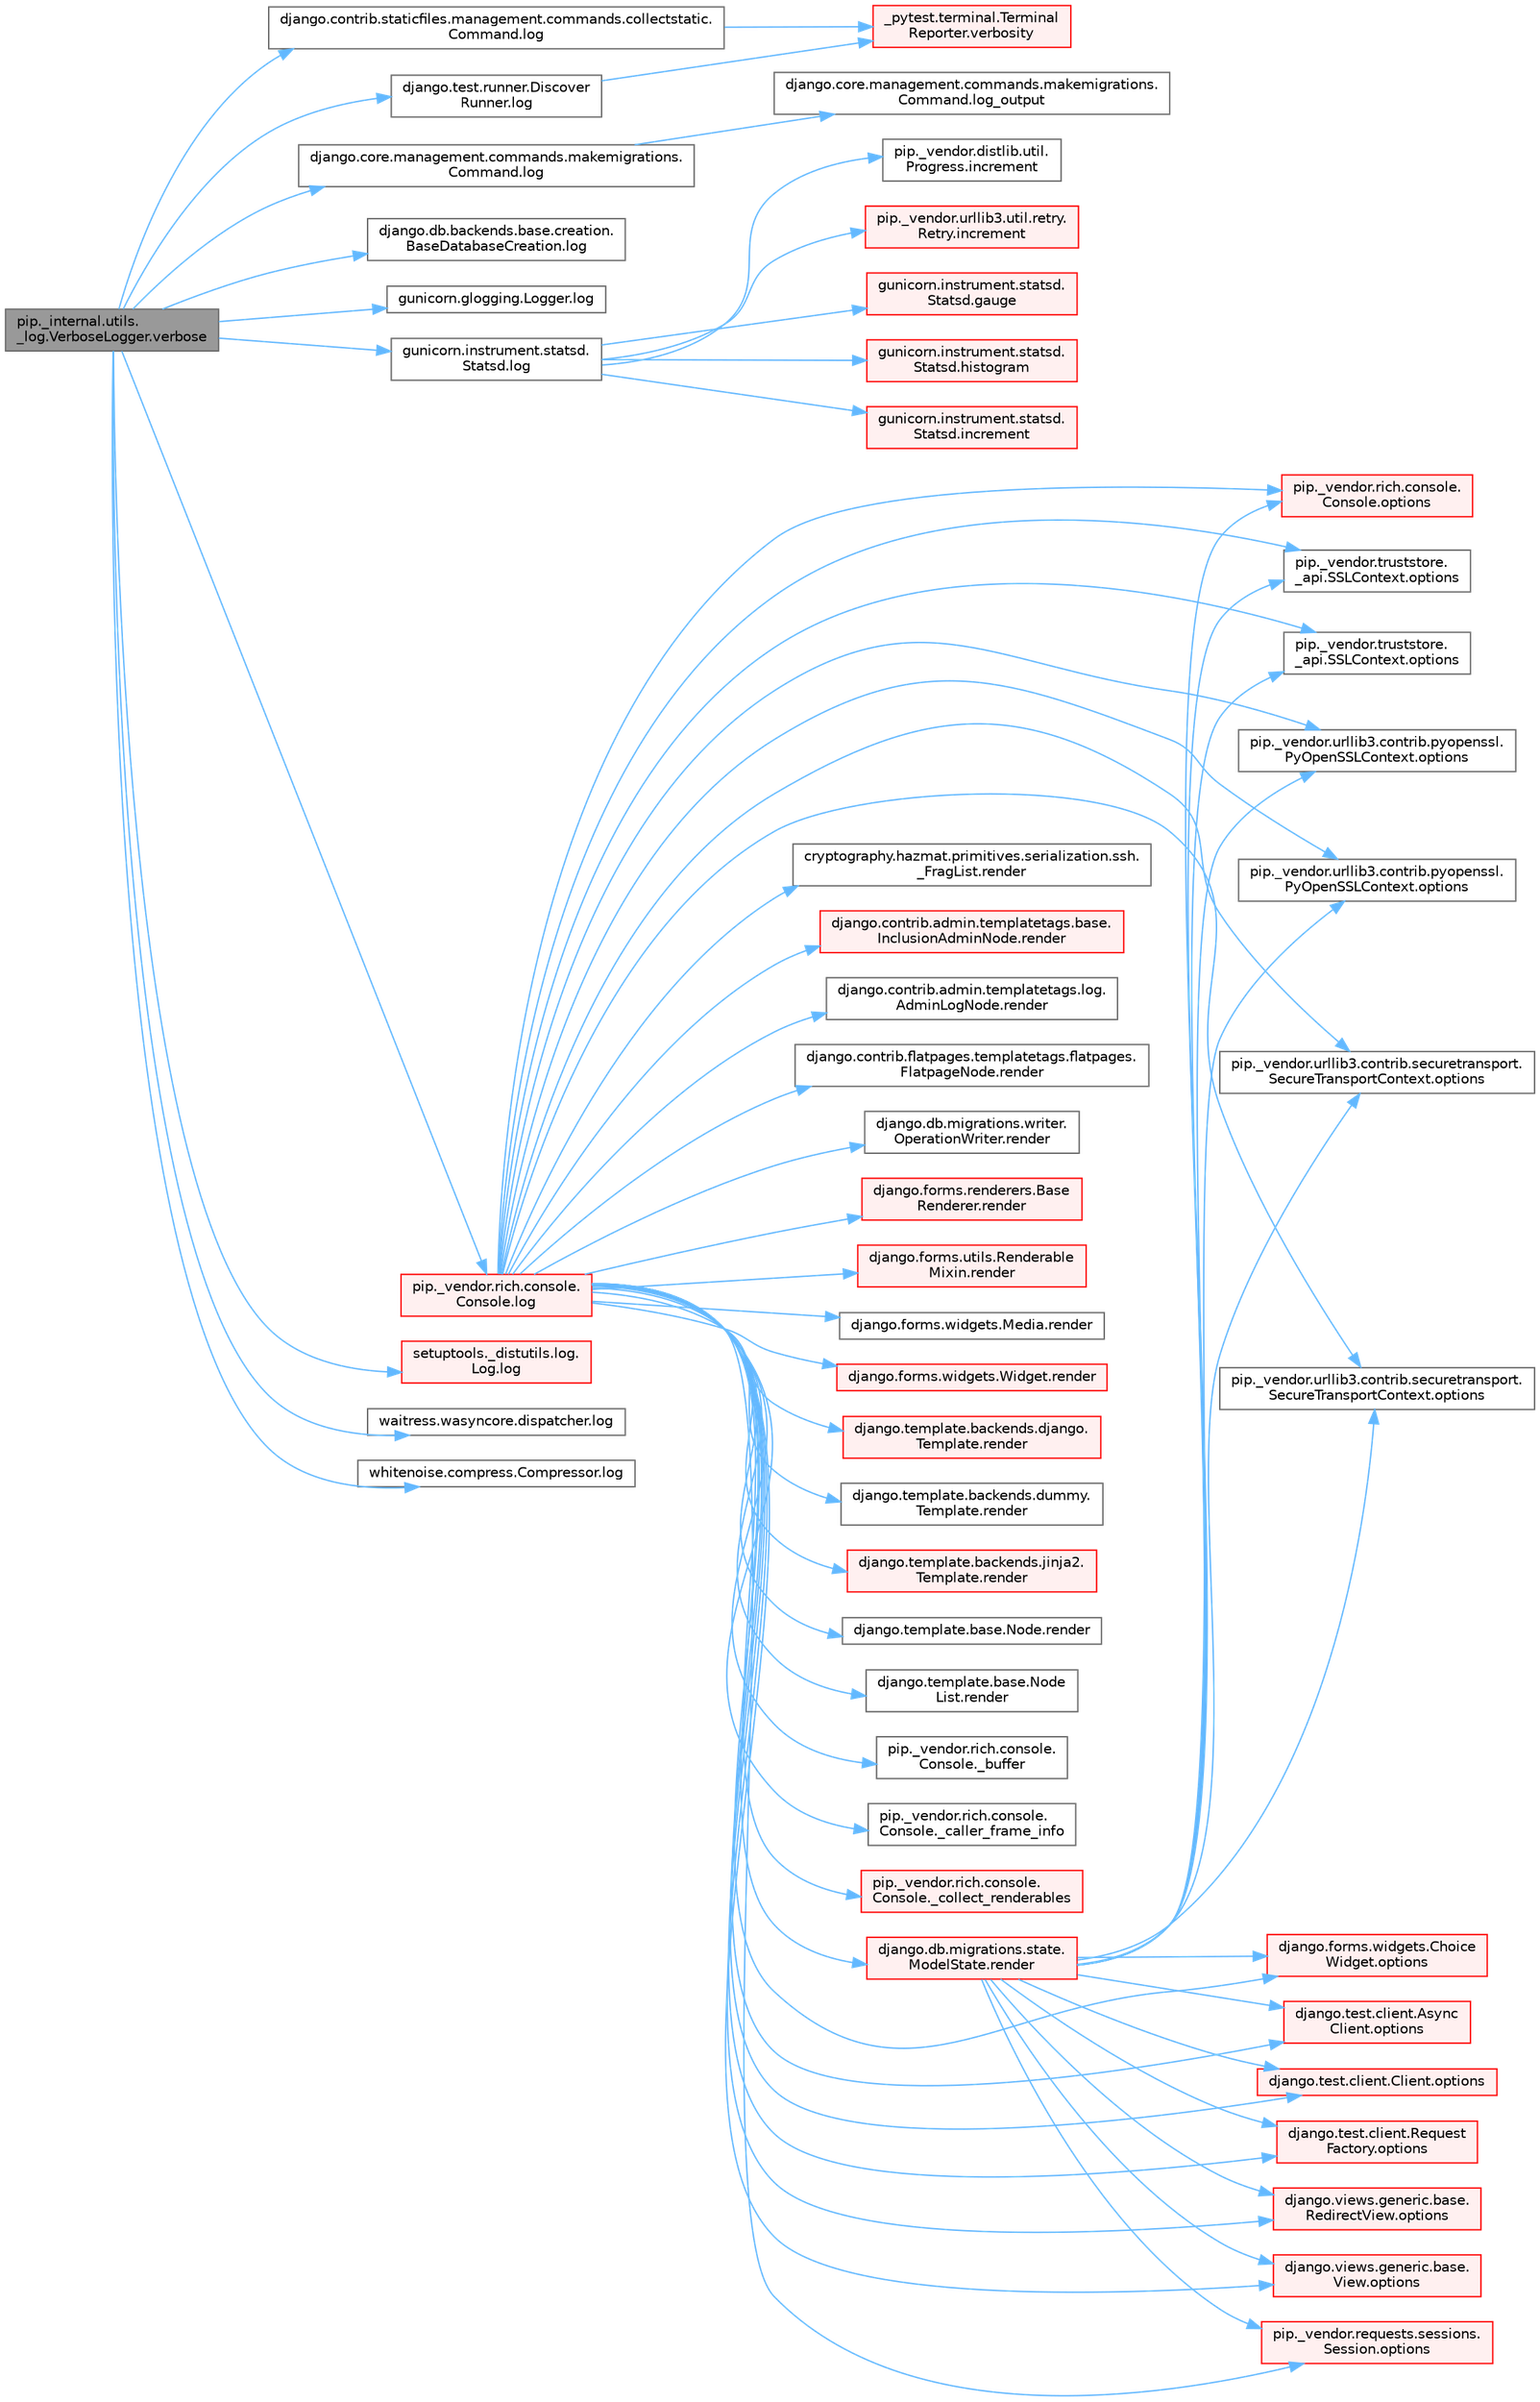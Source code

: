 digraph "pip._internal.utils._log.VerboseLogger.verbose"
{
 // LATEX_PDF_SIZE
  bgcolor="transparent";
  edge [fontname=Helvetica,fontsize=10,labelfontname=Helvetica,labelfontsize=10];
  node [fontname=Helvetica,fontsize=10,shape=box,height=0.2,width=0.4];
  rankdir="LR";
  Node1 [id="Node000001",label="pip._internal.utils.\l_log.VerboseLogger.verbose",height=0.2,width=0.4,color="gray40", fillcolor="grey60", style="filled", fontcolor="black",tooltip=" "];
  Node1 -> Node2 [id="edge1_Node000001_Node000002",color="steelblue1",style="solid",tooltip=" "];
  Node2 [id="Node000002",label="django.contrib.staticfiles.management.commands.collectstatic.\lCommand.log",height=0.2,width=0.4,color="grey40", fillcolor="white", style="filled",URL="$classdjango_1_1contrib_1_1staticfiles_1_1management_1_1commands_1_1collectstatic_1_1_command.html#a0e93191b90ee0993e3286343d0b2de0e",tooltip=" "];
  Node2 -> Node3 [id="edge2_Node000002_Node000003",color="steelblue1",style="solid",tooltip=" "];
  Node3 [id="Node000003",label="_pytest.terminal.Terminal\lReporter.verbosity",height=0.2,width=0.4,color="red", fillcolor="#FFF0F0", style="filled",URL="$class__pytest_1_1terminal_1_1_terminal_reporter.html#a620047ffec9ba4f5cca84af25b3adbcf",tooltip=" "];
  Node1 -> Node6 [id="edge3_Node000001_Node000006",color="steelblue1",style="solid",tooltip=" "];
  Node6 [id="Node000006",label="django.core.management.commands.makemigrations.\lCommand.log",height=0.2,width=0.4,color="grey40", fillcolor="white", style="filled",URL="$classdjango_1_1core_1_1management_1_1commands_1_1makemigrations_1_1_command.html#a0409d121552878a7416460dba8274880",tooltip=" "];
  Node6 -> Node7 [id="edge4_Node000006_Node000007",color="steelblue1",style="solid",tooltip=" "];
  Node7 [id="Node000007",label="django.core.management.commands.makemigrations.\lCommand.log_output",height=0.2,width=0.4,color="grey40", fillcolor="white", style="filled",URL="$classdjango_1_1core_1_1management_1_1commands_1_1makemigrations_1_1_command.html#ad6cb5d402888250fc170034fdee93f6d",tooltip=" "];
  Node1 -> Node8 [id="edge5_Node000001_Node000008",color="steelblue1",style="solid",tooltip=" "];
  Node8 [id="Node000008",label="django.db.backends.base.creation.\lBaseDatabaseCreation.log",height=0.2,width=0.4,color="grey40", fillcolor="white", style="filled",URL="$classdjango_1_1db_1_1backends_1_1base_1_1creation_1_1_base_database_creation.html#ac297ec931db5ec68c271ec0d91be7183",tooltip=" "];
  Node1 -> Node9 [id="edge6_Node000001_Node000009",color="steelblue1",style="solid",tooltip=" "];
  Node9 [id="Node000009",label="django.test.runner.Discover\lRunner.log",height=0.2,width=0.4,color="grey40", fillcolor="white", style="filled",URL="$classdjango_1_1test_1_1runner_1_1_discover_runner.html#af5ad8e2895b3f0c5e0a6d7113199d641",tooltip=" "];
  Node9 -> Node3 [id="edge7_Node000009_Node000003",color="steelblue1",style="solid",tooltip=" "];
  Node1 -> Node10 [id="edge8_Node000001_Node000010",color="steelblue1",style="solid",tooltip=" "];
  Node10 [id="Node000010",label="gunicorn.glogging.Logger.log",height=0.2,width=0.4,color="grey40", fillcolor="white", style="filled",URL="$classgunicorn_1_1glogging_1_1_logger.html#ad6941dede526094643dd02c53c3449b0",tooltip=" "];
  Node1 -> Node11 [id="edge9_Node000001_Node000011",color="steelblue1",style="solid",tooltip=" "];
  Node11 [id="Node000011",label="gunicorn.instrument.statsd.\lStatsd.log",height=0.2,width=0.4,color="grey40", fillcolor="white", style="filled",URL="$classgunicorn_1_1instrument_1_1statsd_1_1_statsd.html#ab99145cf0b7c66dbcebcbdcbd44b4953",tooltip=" "];
  Node11 -> Node12 [id="edge10_Node000011_Node000012",color="steelblue1",style="solid",tooltip=" "];
  Node12 [id="Node000012",label="gunicorn.instrument.statsd.\lStatsd.gauge",height=0.2,width=0.4,color="red", fillcolor="#FFF0F0", style="filled",URL="$classgunicorn_1_1instrument_1_1statsd_1_1_statsd.html#a6cebc76ae769412dfb0f0a3ec727c50d",tooltip=" "];
  Node11 -> Node14 [id="edge11_Node000011_Node000014",color="steelblue1",style="solid",tooltip=" "];
  Node14 [id="Node000014",label="gunicorn.instrument.statsd.\lStatsd.histogram",height=0.2,width=0.4,color="red", fillcolor="#FFF0F0", style="filled",URL="$classgunicorn_1_1instrument_1_1statsd_1_1_statsd.html#adee3cb12a43f643cca3c9084d77285b4",tooltip=" "];
  Node11 -> Node15 [id="edge12_Node000011_Node000015",color="steelblue1",style="solid",tooltip=" "];
  Node15 [id="Node000015",label="gunicorn.instrument.statsd.\lStatsd.increment",height=0.2,width=0.4,color="red", fillcolor="#FFF0F0", style="filled",URL="$classgunicorn_1_1instrument_1_1statsd_1_1_statsd.html#a5527687726a051a5182ee13a842b08fd",tooltip=" "];
  Node11 -> Node16 [id="edge13_Node000011_Node000016",color="steelblue1",style="solid",tooltip=" "];
  Node16 [id="Node000016",label="pip._vendor.distlib.util.\lProgress.increment",height=0.2,width=0.4,color="grey40", fillcolor="white", style="filled",URL="$classpip_1_1__vendor_1_1distlib_1_1util_1_1_progress.html#a197ffd4ac8a74898742a6cde5b4c5466",tooltip=" "];
  Node11 -> Node17 [id="edge14_Node000011_Node000017",color="steelblue1",style="solid",tooltip=" "];
  Node17 [id="Node000017",label="pip._vendor.urllib3.util.retry.\lRetry.increment",height=0.2,width=0.4,color="red", fillcolor="#FFF0F0", style="filled",URL="$classpip_1_1__vendor_1_1urllib3_1_1util_1_1retry_1_1_retry.html#a88dd993ccb2ef4b2bfa9ad0571374b12",tooltip=" "];
  Node1 -> Node1120 [id="edge15_Node000001_Node001120",color="steelblue1",style="solid",tooltip=" "];
  Node1120 [id="Node001120",label="pip._vendor.rich.console.\lConsole.log",height=0.2,width=0.4,color="red", fillcolor="#FFF0F0", style="filled",URL="$classpip_1_1__vendor_1_1rich_1_1console_1_1_console.html#af9c77e39f9413fc2b134c60cfa23b0f1",tooltip=" "];
  Node1120 -> Node330 [id="edge16_Node001120_Node000330",color="steelblue1",style="solid",tooltip=" "];
  Node330 [id="Node000330",label="pip._vendor.rich.console.\lConsole._buffer",height=0.2,width=0.4,color="grey40", fillcolor="white", style="filled",URL="$classpip_1_1__vendor_1_1rich_1_1console_1_1_console.html#a51eaf031922c907e4085937b82f5564e",tooltip=" "];
  Node1120 -> Node1121 [id="edge17_Node001120_Node001121",color="steelblue1",style="solid",tooltip=" "];
  Node1121 [id="Node001121",label="pip._vendor.rich.console.\lConsole._caller_frame_info",height=0.2,width=0.4,color="grey40", fillcolor="white", style="filled",URL="$classpip_1_1__vendor_1_1rich_1_1console_1_1_console.html#ac43cb4290591af4f04cd264aa1fc1b0f",tooltip=" "];
  Node1120 -> Node331 [id="edge18_Node001120_Node000331",color="steelblue1",style="solid",tooltip=" "];
  Node331 [id="Node000331",label="pip._vendor.rich.console.\lConsole._collect_renderables",height=0.2,width=0.4,color="red", fillcolor="#FFF0F0", style="filled",URL="$classpip_1_1__vendor_1_1rich_1_1console_1_1_console.html#ab053dc750094e77e036523f6d2c14899",tooltip=" "];
  Node1120 -> Node341 [id="edge19_Node001120_Node000341",color="steelblue1",style="solid",tooltip=" "];
  Node341 [id="Node000341",label="django.forms.widgets.Choice\lWidget.options",height=0.2,width=0.4,color="red", fillcolor="#FFF0F0", style="filled",URL="$classdjango_1_1forms_1_1widgets_1_1_choice_widget.html#a8575b90386fc2027f38ea00133cef250",tooltip=" "];
  Node1120 -> Node1122 [id="edge20_Node001120_Node001122",color="steelblue1",style="solid",tooltip=" "];
  Node1122 [id="Node001122",label="django.test.client.Async\lClient.options",height=0.2,width=0.4,color="red", fillcolor="#FFF0F0", style="filled",URL="$classdjango_1_1test_1_1client_1_1_async_client.html#a84509c6347cbc018e6335b924ec841a2",tooltip=" "];
  Node1120 -> Node1298 [id="edge21_Node001120_Node001298",color="steelblue1",style="solid",tooltip=" "];
  Node1298 [id="Node001298",label="django.test.client.Client.options",height=0.2,width=0.4,color="red", fillcolor="#FFF0F0", style="filled",URL="$classdjango_1_1test_1_1client_1_1_client.html#a839ea6375ca2184b3b60550938b6824c",tooltip=" "];
  Node1120 -> Node1301 [id="edge22_Node001120_Node001301",color="steelblue1",style="solid",tooltip=" "];
  Node1301 [id="Node001301",label="django.test.client.Request\lFactory.options",height=0.2,width=0.4,color="red", fillcolor="#FFF0F0", style="filled",URL="$classdjango_1_1test_1_1client_1_1_request_factory.html#a438a7e1be2437d680cd78d11dee77c54",tooltip=" "];
  Node1120 -> Node1348 [id="edge23_Node001120_Node001348",color="steelblue1",style="solid",tooltip=" "];
  Node1348 [id="Node001348",label="django.views.generic.base.\lRedirectView.options",height=0.2,width=0.4,color="red", fillcolor="#FFF0F0", style="filled",URL="$classdjango_1_1views_1_1generic_1_1base_1_1_redirect_view.html#a444de156c79647344c987295c47a76e1",tooltip=" "];
  Node1120 -> Node1561 [id="edge24_Node001120_Node001561",color="steelblue1",style="solid",tooltip=" "];
  Node1561 [id="Node001561",label="django.views.generic.base.\lView.options",height=0.2,width=0.4,color="red", fillcolor="#FFF0F0", style="filled",URL="$classdjango_1_1views_1_1generic_1_1base_1_1_view.html#a4d1dc440a5bae11bd7859d20ca9948e1",tooltip=" "];
  Node1120 -> Node1564 [id="edge25_Node001120_Node001564",color="steelblue1",style="solid",tooltip=" "];
  Node1564 [id="Node001564",label="pip._vendor.requests.sessions.\lSession.options",height=0.2,width=0.4,color="red", fillcolor="#FFF0F0", style="filled",URL="$classpip_1_1__vendor_1_1requests_1_1sessions_1_1_session.html#a210270880f90521b3b3014748ecd87e9",tooltip=" "];
  Node1120 -> Node1565 [id="edge26_Node001120_Node001565",color="steelblue1",style="solid",tooltip=" "];
  Node1565 [id="Node001565",label="pip._vendor.rich.console.\lConsole.options",height=0.2,width=0.4,color="red", fillcolor="#FFF0F0", style="filled",URL="$classpip_1_1__vendor_1_1rich_1_1console_1_1_console.html#a41c8efe30ea45a9a4a3f8c34c688fe00",tooltip=" "];
  Node1120 -> Node1573 [id="edge27_Node001120_Node001573",color="steelblue1",style="solid",tooltip=" "];
  Node1573 [id="Node001573",label="pip._vendor.truststore.\l_api.SSLContext.options",height=0.2,width=0.4,color="grey40", fillcolor="white", style="filled",URL="$classpip_1_1__vendor_1_1truststore_1_1__api_1_1_s_s_l_context.html#a6755b8a82c0de77273744b73a826678d",tooltip=" "];
  Node1120 -> Node1574 [id="edge28_Node001120_Node001574",color="steelblue1",style="solid",tooltip=" "];
  Node1574 [id="Node001574",label="pip._vendor.truststore.\l_api.SSLContext.options",height=0.2,width=0.4,color="grey40", fillcolor="white", style="filled",URL="$classpip_1_1__vendor_1_1truststore_1_1__api_1_1_s_s_l_context.html#a90bd5b81f087b6628b2f681ce6cffcd6",tooltip=" "];
  Node1120 -> Node1575 [id="edge29_Node001120_Node001575",color="steelblue1",style="solid",tooltip=" "];
  Node1575 [id="Node001575",label="pip._vendor.urllib3.contrib.pyopenssl.\lPyOpenSSLContext.options",height=0.2,width=0.4,color="grey40", fillcolor="white", style="filled",URL="$classpip_1_1__vendor_1_1urllib3_1_1contrib_1_1pyopenssl_1_1_py_open_s_s_l_context.html#a3f539cc9d4b91d2fb90d7f8aef3810c1",tooltip=" "];
  Node1120 -> Node1576 [id="edge30_Node001120_Node001576",color="steelblue1",style="solid",tooltip=" "];
  Node1576 [id="Node001576",label="pip._vendor.urllib3.contrib.pyopenssl.\lPyOpenSSLContext.options",height=0.2,width=0.4,color="grey40", fillcolor="white", style="filled",URL="$classpip_1_1__vendor_1_1urllib3_1_1contrib_1_1pyopenssl_1_1_py_open_s_s_l_context.html#a8475fc4f3e83d92654b066a9422908dc",tooltip=" "];
  Node1120 -> Node1577 [id="edge31_Node001120_Node001577",color="steelblue1",style="solid",tooltip=" "];
  Node1577 [id="Node001577",label="pip._vendor.urllib3.contrib.securetransport.\lSecureTransportContext.options",height=0.2,width=0.4,color="grey40", fillcolor="white", style="filled",URL="$classpip_1_1__vendor_1_1urllib3_1_1contrib_1_1securetransport_1_1_secure_transport_context.html#ae19920941647ed0b43e0ed7d96e12457",tooltip=" "];
  Node1120 -> Node1578 [id="edge32_Node001120_Node001578",color="steelblue1",style="solid",tooltip=" "];
  Node1578 [id="Node001578",label="pip._vendor.urllib3.contrib.securetransport.\lSecureTransportContext.options",height=0.2,width=0.4,color="grey40", fillcolor="white", style="filled",URL="$classpip_1_1__vendor_1_1urllib3_1_1contrib_1_1securetransport_1_1_secure_transport_context.html#acf6c1ec11ca09e30c9c70d7dc26afacd",tooltip=" "];
  Node1120 -> Node3821 [id="edge33_Node001120_Node003821",color="steelblue1",style="solid",tooltip=" "];
  Node3821 [id="Node003821",label="cryptography.hazmat.primitives.serialization.ssh.\l_FragList.render",height=0.2,width=0.4,color="grey40", fillcolor="white", style="filled",URL="$classcryptography_1_1hazmat_1_1primitives_1_1serialization_1_1ssh_1_1___frag_list.html#adb86a47aab3646d46cfde49b7a4408a0",tooltip=" "];
  Node1120 -> Node3822 [id="edge34_Node001120_Node003822",color="steelblue1",style="solid",tooltip=" "];
  Node3822 [id="Node003822",label="django.contrib.admin.templatetags.base.\lInclusionAdminNode.render",height=0.2,width=0.4,color="red", fillcolor="#FFF0F0", style="filled",URL="$classdjango_1_1contrib_1_1admin_1_1templatetags_1_1base_1_1_inclusion_admin_node.html#a5c909e3c155bf5e7736cc82df0006cda",tooltip=" "];
  Node1120 -> Node3823 [id="edge35_Node001120_Node003823",color="steelblue1",style="solid",tooltip=" "];
  Node3823 [id="Node003823",label="django.contrib.admin.templatetags.log.\lAdminLogNode.render",height=0.2,width=0.4,color="grey40", fillcolor="white", style="filled",URL="$classdjango_1_1contrib_1_1admin_1_1templatetags_1_1log_1_1_admin_log_node.html#a86b516f1be40628f1bd94a1dc420cb24",tooltip=" "];
  Node1120 -> Node3824 [id="edge36_Node001120_Node003824",color="steelblue1",style="solid",tooltip=" "];
  Node3824 [id="Node003824",label="django.contrib.flatpages.templatetags.flatpages.\lFlatpageNode.render",height=0.2,width=0.4,color="grey40", fillcolor="white", style="filled",URL="$classdjango_1_1contrib_1_1flatpages_1_1templatetags_1_1flatpages_1_1_flatpage_node.html#afc3c992ffd3bae82ad18431268d4eee9",tooltip=" "];
  Node1120 -> Node3825 [id="edge37_Node001120_Node003825",color="steelblue1",style="solid",tooltip=" "];
  Node3825 [id="Node003825",label="django.db.migrations.state.\lModelState.render",height=0.2,width=0.4,color="red", fillcolor="#FFF0F0", style="filled",URL="$classdjango_1_1db_1_1migrations_1_1state_1_1_model_state.html#abcfccbe8ebf6564386ec6908b6bc3178",tooltip=" "];
  Node3825 -> Node341 [id="edge38_Node003825_Node000341",color="steelblue1",style="solid",tooltip=" "];
  Node3825 -> Node1122 [id="edge39_Node003825_Node001122",color="steelblue1",style="solid",tooltip=" "];
  Node3825 -> Node1298 [id="edge40_Node003825_Node001298",color="steelblue1",style="solid",tooltip=" "];
  Node3825 -> Node1301 [id="edge41_Node003825_Node001301",color="steelblue1",style="solid",tooltip=" "];
  Node3825 -> Node1348 [id="edge42_Node003825_Node001348",color="steelblue1",style="solid",tooltip=" "];
  Node3825 -> Node1561 [id="edge43_Node003825_Node001561",color="steelblue1",style="solid",tooltip=" "];
  Node3825 -> Node1564 [id="edge44_Node003825_Node001564",color="steelblue1",style="solid",tooltip=" "];
  Node3825 -> Node1565 [id="edge45_Node003825_Node001565",color="steelblue1",style="solid",tooltip=" "];
  Node3825 -> Node1573 [id="edge46_Node003825_Node001573",color="steelblue1",style="solid",tooltip=" "];
  Node3825 -> Node1574 [id="edge47_Node003825_Node001574",color="steelblue1",style="solid",tooltip=" "];
  Node3825 -> Node1575 [id="edge48_Node003825_Node001575",color="steelblue1",style="solid",tooltip=" "];
  Node3825 -> Node1576 [id="edge49_Node003825_Node001576",color="steelblue1",style="solid",tooltip=" "];
  Node3825 -> Node1577 [id="edge50_Node003825_Node001577",color="steelblue1",style="solid",tooltip=" "];
  Node3825 -> Node1578 [id="edge51_Node003825_Node001578",color="steelblue1",style="solid",tooltip=" "];
  Node1120 -> Node3827 [id="edge52_Node001120_Node003827",color="steelblue1",style="solid",tooltip=" "];
  Node3827 [id="Node003827",label="django.db.migrations.writer.\lOperationWriter.render",height=0.2,width=0.4,color="grey40", fillcolor="white", style="filled",URL="$classdjango_1_1db_1_1migrations_1_1writer_1_1_operation_writer.html#a6c0937fe3e8b072ea0d6c73954edaeef",tooltip=" "];
  Node1120 -> Node3828 [id="edge53_Node001120_Node003828",color="steelblue1",style="solid",tooltip=" "];
  Node3828 [id="Node003828",label="django.forms.renderers.Base\lRenderer.render",height=0.2,width=0.4,color="red", fillcolor="#FFF0F0", style="filled",URL="$classdjango_1_1forms_1_1renderers_1_1_base_renderer.html#afc2864a13f4b09dd1ed354c16e047652",tooltip=" "];
  Node1120 -> Node3860 [id="edge54_Node001120_Node003860",color="steelblue1",style="solid",tooltip=" "];
  Node3860 [id="Node003860",label="django.forms.utils.Renderable\lMixin.render",height=0.2,width=0.4,color="red", fillcolor="#FFF0F0", style="filled",URL="$classdjango_1_1forms_1_1utils_1_1_renderable_mixin.html#acdc73a3b1da7190ea3c6e0e2cb22e297",tooltip=" "];
  Node1120 -> Node3861 [id="edge55_Node001120_Node003861",color="steelblue1",style="solid",tooltip=" "];
  Node3861 [id="Node003861",label="django.forms.widgets.Media.render",height=0.2,width=0.4,color="grey40", fillcolor="white", style="filled",URL="$classdjango_1_1forms_1_1widgets_1_1_media.html#a8619dcf905d1f6eba055d8c305557a34",tooltip=" "];
  Node1120 -> Node3862 [id="edge56_Node001120_Node003862",color="steelblue1",style="solid",tooltip=" "];
  Node3862 [id="Node003862",label="django.forms.widgets.Widget.render",height=0.2,width=0.4,color="red", fillcolor="#FFF0F0", style="filled",URL="$classdjango_1_1forms_1_1widgets_1_1_widget.html#a972266d3972b64c404467dea8d6e2809",tooltip=" "];
  Node1120 -> Node3878 [id="edge57_Node001120_Node003878",color="steelblue1",style="solid",tooltip=" "];
  Node3878 [id="Node003878",label="django.template.backends.django.\lTemplate.render",height=0.2,width=0.4,color="red", fillcolor="#FFF0F0", style="filled",URL="$classdjango_1_1template_1_1backends_1_1django_1_1_template.html#a12a44617b125b05f525f3e7262c1efc7",tooltip=" "];
  Node1120 -> Node3879 [id="edge58_Node001120_Node003879",color="steelblue1",style="solid",tooltip=" "];
  Node3879 [id="Node003879",label="django.template.backends.dummy.\lTemplate.render",height=0.2,width=0.4,color="grey40", fillcolor="white", style="filled",URL="$classdjango_1_1template_1_1backends_1_1dummy_1_1_template.html#a12bf197b5e1349e6ae932de146ff664a",tooltip=" "];
  Node1120 -> Node3880 [id="edge59_Node001120_Node003880",color="steelblue1",style="solid",tooltip=" "];
  Node3880 [id="Node003880",label="django.template.backends.jinja2.\lTemplate.render",height=0.2,width=0.4,color="red", fillcolor="#FFF0F0", style="filled",URL="$classdjango_1_1template_1_1backends_1_1jinja2_1_1_template.html#a2b736ba61eff462a2428d11c69cb3253",tooltip=" "];
  Node1120 -> Node3881 [id="edge60_Node001120_Node003881",color="steelblue1",style="solid",tooltip=" "];
  Node3881 [id="Node003881",label="django.template.base.Node.render",height=0.2,width=0.4,color="grey40", fillcolor="white", style="filled",URL="$classdjango_1_1template_1_1base_1_1_node.html#a2113a3a2c813981b87a3972c6df5217c",tooltip=" "];
  Node1120 -> Node3882 [id="edge61_Node001120_Node003882",color="steelblue1",style="solid",tooltip=" "];
  Node3882 [id="Node003882",label="django.template.base.Node\lList.render",height=0.2,width=0.4,color="grey40", fillcolor="white", style="filled",URL="$classdjango_1_1template_1_1base_1_1_node_list.html#a06141e2e964bd1582873c22ce0d3ad15",tooltip=" "];
  Node1 -> Node1279 [id="edge62_Node000001_Node001279",color="steelblue1",style="solid",tooltip=" "];
  Node1279 [id="Node001279",label="setuptools._distutils.log.\lLog.log",height=0.2,width=0.4,color="red", fillcolor="#FFF0F0", style="filled",URL="$classsetuptools_1_1__distutils_1_1log_1_1_log.html#af651bf90098b3f6c9f3913b91f0eda70",tooltip=" "];
  Node1 -> Node1282 [id="edge63_Node000001_Node001282",color="steelblue1",style="solid",tooltip=" "];
  Node1282 [id="Node001282",label="waitress.wasyncore.dispatcher.log",height=0.2,width=0.4,color="grey40", fillcolor="white", style="filled",URL="$classwaitress_1_1wasyncore_1_1dispatcher.html#ab4786338f40a0cf9e9df45b57d4c0a63",tooltip=" "];
  Node1 -> Node1283 [id="edge64_Node000001_Node001283",color="steelblue1",style="solid",tooltip=" "];
  Node1283 [id="Node001283",label="whitenoise.compress.Compressor.log",height=0.2,width=0.4,color="grey40", fillcolor="white", style="filled",URL="$classwhitenoise_1_1compress_1_1_compressor.html#aa70a9f98a4387e4d394529c17cdbee27",tooltip=" "];
}

